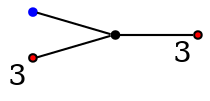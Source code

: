 graph diagram {
node [shape=point,color=black];
rankdir = LR;
subgraph subdiagram {
1;
}
{2,3} -- 1;
1 -- 4;
2 [color=blue];
3 [fillcolor=red,xlabel=3];
4 [fillcolor=red,xlabel=3];
}
